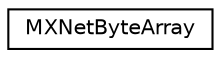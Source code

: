 digraph "Graphical Class Hierarchy"
{
 // LATEX_PDF_SIZE
  edge [fontname="Helvetica",fontsize="10",labelfontname="Helvetica",labelfontsize="10"];
  node [fontname="Helvetica",fontsize="10",shape=record];
  rankdir="LR";
  Node0 [label="MXNetByteArray",height=0.2,width=0.4,color="black", fillcolor="white", style="filled",URL="$structMXNetByteArray.html",tooltip="Byte array type used to pass in byte array When kBytes is used as data type."];
}

